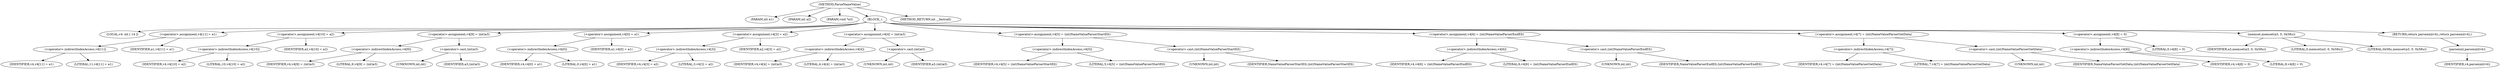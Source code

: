 digraph ParseNameValue {  
"1000102" [label = "(METHOD,ParseNameValue)" ]
"1000103" [label = "(PARAM,int a1)" ]
"1000104" [label = "(PARAM,int a2)" ]
"1000105" [label = "(PARAM,void *a3)" ]
"1000106" [label = "(BLOCK,,)" ]
"1000107" [label = "(LOCAL,v4: int [ 14 ])" ]
"1000108" [label = "(<operator>.assignment,v4[11] = a1)" ]
"1000109" [label = "(<operator>.indirectIndexAccess,v4[11])" ]
"1000110" [label = "(IDENTIFIER,v4,v4[11] = a1)" ]
"1000111" [label = "(LITERAL,11,v4[11] = a1)" ]
"1000112" [label = "(IDENTIFIER,a1,v4[11] = a1)" ]
"1000113" [label = "(<operator>.assignment,v4[10] = a2)" ]
"1000114" [label = "(<operator>.indirectIndexAccess,v4[10])" ]
"1000115" [label = "(IDENTIFIER,v4,v4[10] = a2)" ]
"1000116" [label = "(LITERAL,10,v4[10] = a2)" ]
"1000117" [label = "(IDENTIFIER,a2,v4[10] = a2)" ]
"1000118" [label = "(<operator>.assignment,v4[9] = (int)a3)" ]
"1000119" [label = "(<operator>.indirectIndexAccess,v4[9])" ]
"1000120" [label = "(IDENTIFIER,v4,v4[9] = (int)a3)" ]
"1000121" [label = "(LITERAL,9,v4[9] = (int)a3)" ]
"1000122" [label = "(<operator>.cast,(int)a3)" ]
"1000123" [label = "(UNKNOWN,int,int)" ]
"1000124" [label = "(IDENTIFIER,a3,(int)a3)" ]
"1000125" [label = "(<operator>.assignment,v4[0] = a1)" ]
"1000126" [label = "(<operator>.indirectIndexAccess,v4[0])" ]
"1000127" [label = "(IDENTIFIER,v4,v4[0] = a1)" ]
"1000128" [label = "(LITERAL,0,v4[0] = a1)" ]
"1000129" [label = "(IDENTIFIER,a1,v4[0] = a1)" ]
"1000130" [label = "(<operator>.assignment,v4[3] = a2)" ]
"1000131" [label = "(<operator>.indirectIndexAccess,v4[3])" ]
"1000132" [label = "(IDENTIFIER,v4,v4[3] = a2)" ]
"1000133" [label = "(LITERAL,3,v4[3] = a2)" ]
"1000134" [label = "(IDENTIFIER,a2,v4[3] = a2)" ]
"1000135" [label = "(<operator>.assignment,v4[4] = (int)a3)" ]
"1000136" [label = "(<operator>.indirectIndexAccess,v4[4])" ]
"1000137" [label = "(IDENTIFIER,v4,v4[4] = (int)a3)" ]
"1000138" [label = "(LITERAL,4,v4[4] = (int)a3)" ]
"1000139" [label = "(<operator>.cast,(int)a3)" ]
"1000140" [label = "(UNKNOWN,int,int)" ]
"1000141" [label = "(IDENTIFIER,a3,(int)a3)" ]
"1000142" [label = "(<operator>.assignment,v4[5] = (int)NameValueParserStartElt)" ]
"1000143" [label = "(<operator>.indirectIndexAccess,v4[5])" ]
"1000144" [label = "(IDENTIFIER,v4,v4[5] = (int)NameValueParserStartElt)" ]
"1000145" [label = "(LITERAL,5,v4[5] = (int)NameValueParserStartElt)" ]
"1000146" [label = "(<operator>.cast,(int)NameValueParserStartElt)" ]
"1000147" [label = "(UNKNOWN,int,int)" ]
"1000148" [label = "(IDENTIFIER,NameValueParserStartElt,(int)NameValueParserStartElt)" ]
"1000149" [label = "(<operator>.assignment,v4[6] = (int)NameValueParserEndElt)" ]
"1000150" [label = "(<operator>.indirectIndexAccess,v4[6])" ]
"1000151" [label = "(IDENTIFIER,v4,v4[6] = (int)NameValueParserEndElt)" ]
"1000152" [label = "(LITERAL,6,v4[6] = (int)NameValueParserEndElt)" ]
"1000153" [label = "(<operator>.cast,(int)NameValueParserEndElt)" ]
"1000154" [label = "(UNKNOWN,int,int)" ]
"1000155" [label = "(IDENTIFIER,NameValueParserEndElt,(int)NameValueParserEndElt)" ]
"1000156" [label = "(<operator>.assignment,v4[7] = (int)NameValueParserGetData)" ]
"1000157" [label = "(<operator>.indirectIndexAccess,v4[7])" ]
"1000158" [label = "(IDENTIFIER,v4,v4[7] = (int)NameValueParserGetData)" ]
"1000159" [label = "(LITERAL,7,v4[7] = (int)NameValueParserGetData)" ]
"1000160" [label = "(<operator>.cast,(int)NameValueParserGetData)" ]
"1000161" [label = "(UNKNOWN,int,int)" ]
"1000162" [label = "(IDENTIFIER,NameValueParserGetData,(int)NameValueParserGetData)" ]
"1000163" [label = "(<operator>.assignment,v4[8] = 0)" ]
"1000164" [label = "(<operator>.indirectIndexAccess,v4[8])" ]
"1000165" [label = "(IDENTIFIER,v4,v4[8] = 0)" ]
"1000166" [label = "(LITERAL,8,v4[8] = 0)" ]
"1000167" [label = "(LITERAL,0,v4[8] = 0)" ]
"1000168" [label = "(memset,memset(a3, 0, 0x58u))" ]
"1000169" [label = "(IDENTIFIER,a3,memset(a3, 0, 0x58u))" ]
"1000170" [label = "(LITERAL,0,memset(a3, 0, 0x58u))" ]
"1000171" [label = "(LITERAL,0x58u,memset(a3, 0, 0x58u))" ]
"1000172" [label = "(RETURN,return parsexml(v4);,return parsexml(v4);)" ]
"1000173" [label = "(parsexml,parsexml(v4))" ]
"1000174" [label = "(IDENTIFIER,v4,parsexml(v4))" ]
"1000175" [label = "(METHOD_RETURN,int __fastcall)" ]
  "1000102" -> "1000103" 
  "1000102" -> "1000104" 
  "1000102" -> "1000105" 
  "1000102" -> "1000106" 
  "1000102" -> "1000175" 
  "1000106" -> "1000107" 
  "1000106" -> "1000108" 
  "1000106" -> "1000113" 
  "1000106" -> "1000118" 
  "1000106" -> "1000125" 
  "1000106" -> "1000130" 
  "1000106" -> "1000135" 
  "1000106" -> "1000142" 
  "1000106" -> "1000149" 
  "1000106" -> "1000156" 
  "1000106" -> "1000163" 
  "1000106" -> "1000168" 
  "1000106" -> "1000172" 
  "1000108" -> "1000109" 
  "1000108" -> "1000112" 
  "1000109" -> "1000110" 
  "1000109" -> "1000111" 
  "1000113" -> "1000114" 
  "1000113" -> "1000117" 
  "1000114" -> "1000115" 
  "1000114" -> "1000116" 
  "1000118" -> "1000119" 
  "1000118" -> "1000122" 
  "1000119" -> "1000120" 
  "1000119" -> "1000121" 
  "1000122" -> "1000123" 
  "1000122" -> "1000124" 
  "1000125" -> "1000126" 
  "1000125" -> "1000129" 
  "1000126" -> "1000127" 
  "1000126" -> "1000128" 
  "1000130" -> "1000131" 
  "1000130" -> "1000134" 
  "1000131" -> "1000132" 
  "1000131" -> "1000133" 
  "1000135" -> "1000136" 
  "1000135" -> "1000139" 
  "1000136" -> "1000137" 
  "1000136" -> "1000138" 
  "1000139" -> "1000140" 
  "1000139" -> "1000141" 
  "1000142" -> "1000143" 
  "1000142" -> "1000146" 
  "1000143" -> "1000144" 
  "1000143" -> "1000145" 
  "1000146" -> "1000147" 
  "1000146" -> "1000148" 
  "1000149" -> "1000150" 
  "1000149" -> "1000153" 
  "1000150" -> "1000151" 
  "1000150" -> "1000152" 
  "1000153" -> "1000154" 
  "1000153" -> "1000155" 
  "1000156" -> "1000157" 
  "1000156" -> "1000160" 
  "1000157" -> "1000158" 
  "1000157" -> "1000159" 
  "1000160" -> "1000161" 
  "1000160" -> "1000162" 
  "1000163" -> "1000164" 
  "1000163" -> "1000167" 
  "1000164" -> "1000165" 
  "1000164" -> "1000166" 
  "1000168" -> "1000169" 
  "1000168" -> "1000170" 
  "1000168" -> "1000171" 
  "1000172" -> "1000173" 
  "1000173" -> "1000174" 
}
